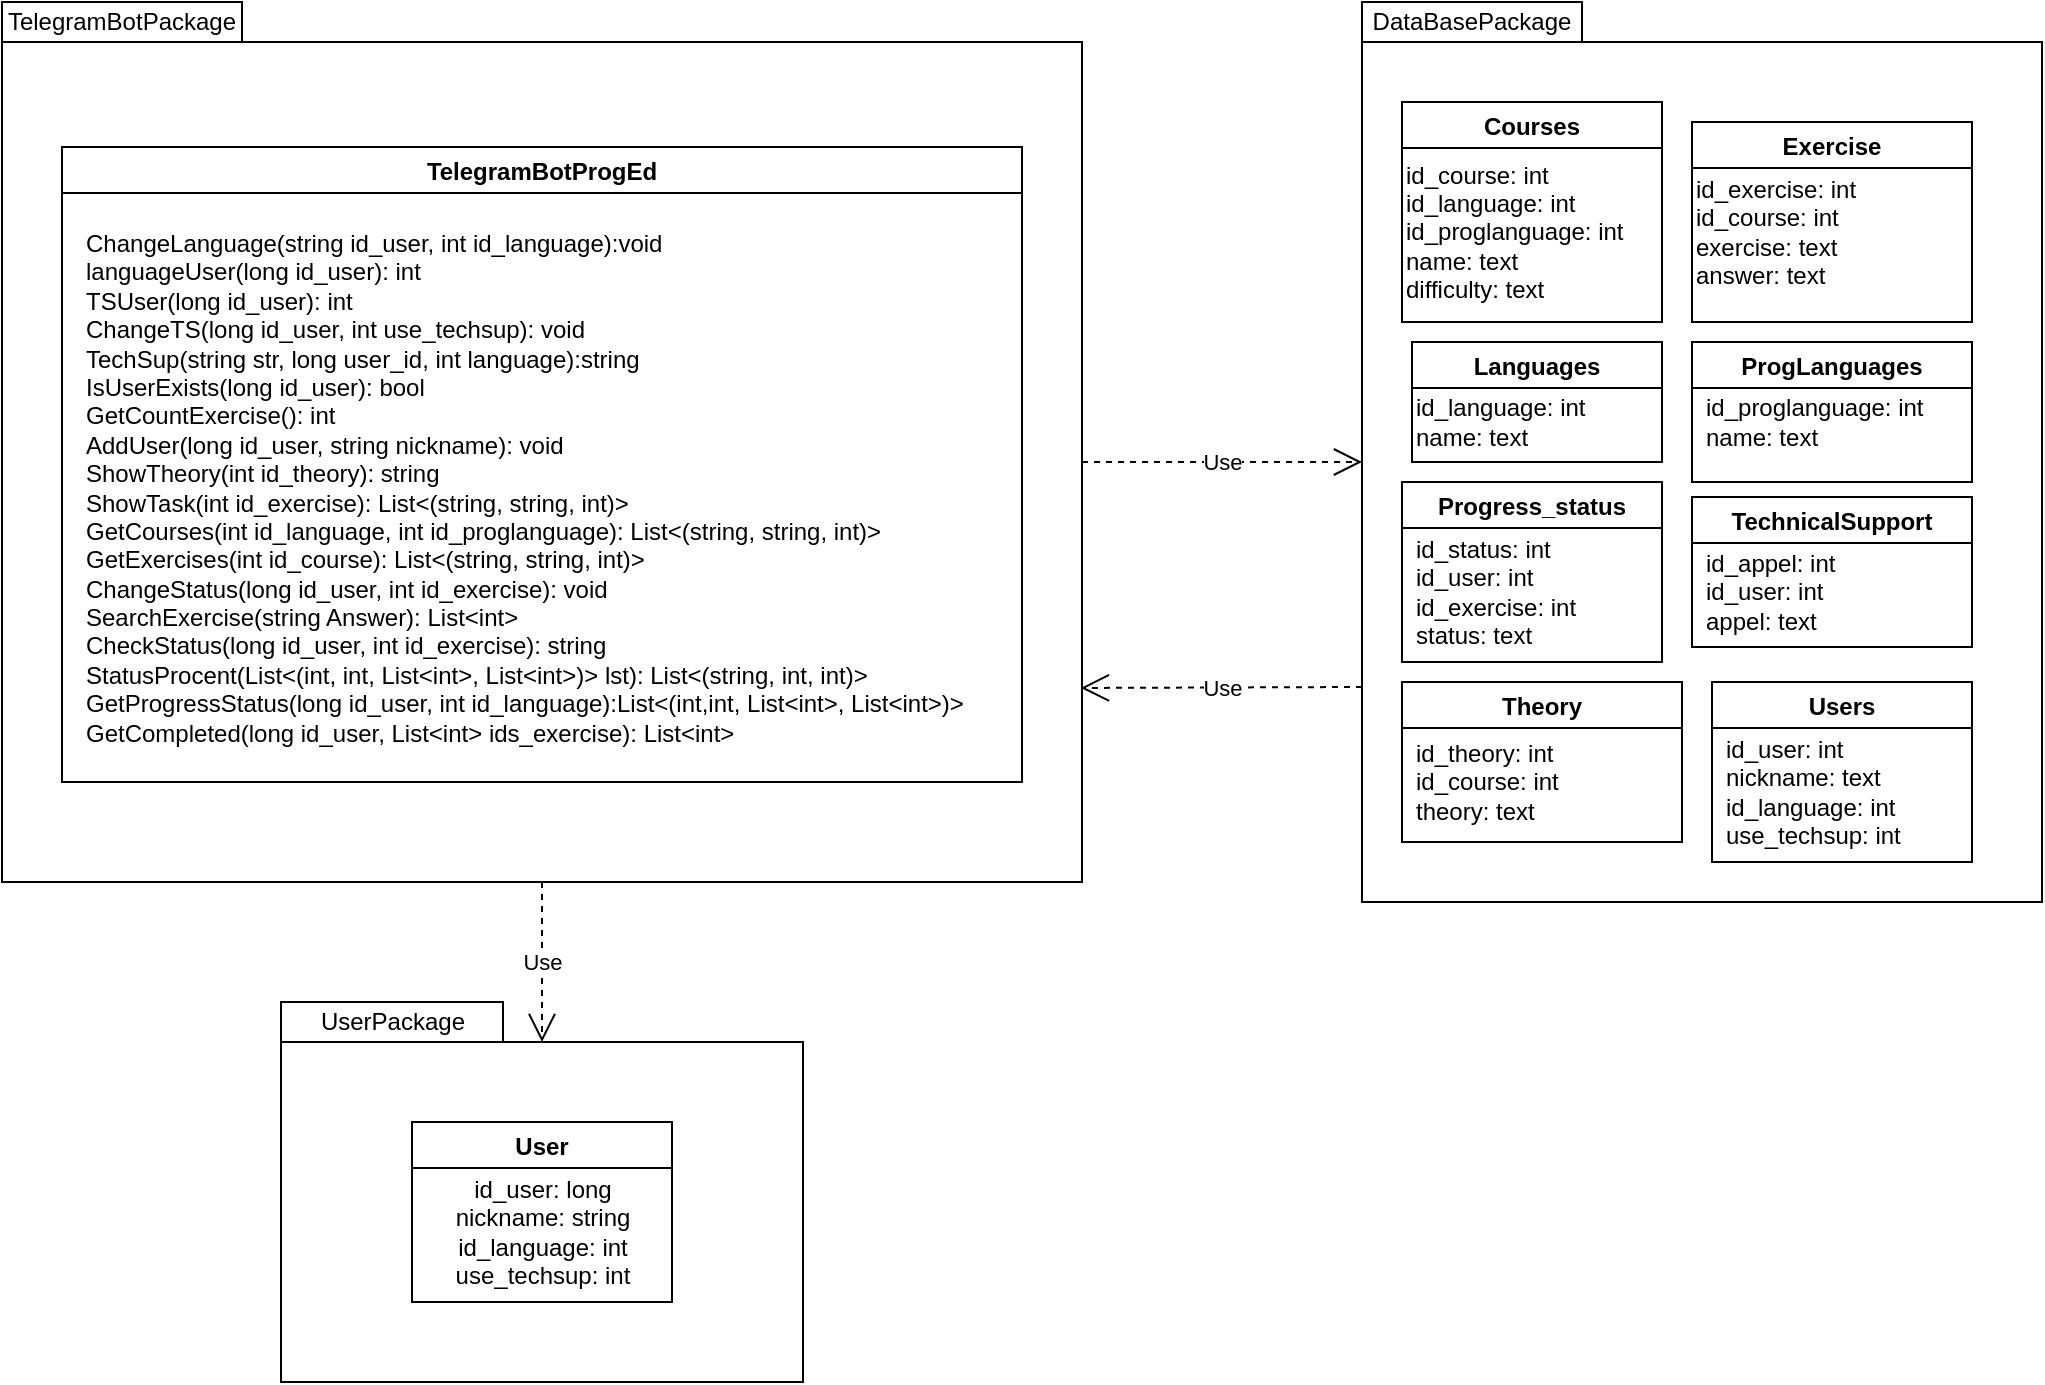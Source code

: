 <mxfile version="22.1.18" type="github">
  <diagram name="Страница — 1" id="qsabZyMixuR6BseSu_nm">
    <mxGraphModel dx="1945" dy="1031" grid="1" gridSize="10" guides="1" tooltips="1" connect="1" arrows="1" fold="1" page="1" pageScale="1" pageWidth="827" pageHeight="1169" math="0" shadow="0">
      <root>
        <mxCell id="0" />
        <mxCell id="1" parent="0" />
        <mxCell id="w7tnQ7XDSmEHpIKaVpb0-36" value="" style="rounded=0;whiteSpace=wrap;html=1;" vertex="1" parent="1">
          <mxGeometry x="960" y="100" width="340" height="430" as="geometry" />
        </mxCell>
        <mxCell id="w7tnQ7XDSmEHpIKaVpb0-1" value="" style="rounded=0;whiteSpace=wrap;html=1;" vertex="1" parent="1">
          <mxGeometry x="280" y="100" width="540" height="420" as="geometry" />
        </mxCell>
        <mxCell id="w7tnQ7XDSmEHpIKaVpb0-2" value="TelegramBotPackage" style="whiteSpace=wrap;html=1;" vertex="1" parent="1">
          <mxGeometry x="280" y="80" width="120" height="20" as="geometry" />
        </mxCell>
        <mxCell id="w7tnQ7XDSmEHpIKaVpb0-4" value="DataBasePackage" style="whiteSpace=wrap;html=1;" vertex="1" parent="1">
          <mxGeometry x="960" y="80" width="110" height="20" as="geometry" />
        </mxCell>
        <mxCell id="w7tnQ7XDSmEHpIKaVpb0-5" value="" style="rounded=0;whiteSpace=wrap;html=1;" vertex="1" parent="1">
          <mxGeometry x="419.5" y="600" width="261" height="170" as="geometry" />
        </mxCell>
        <mxCell id="w7tnQ7XDSmEHpIKaVpb0-6" value="UserPackage" style="whiteSpace=wrap;html=1;" vertex="1" parent="1">
          <mxGeometry x="419.5" y="580" width="111" height="20" as="geometry" />
        </mxCell>
        <mxCell id="w7tnQ7XDSmEHpIKaVpb0-14" value="Exercise" style="swimlane;" vertex="1" parent="1">
          <mxGeometry x="1125" y="140" width="140" height="100" as="geometry" />
        </mxCell>
        <mxCell id="w7tnQ7XDSmEHpIKaVpb0-15" value="id_exercise: int&lt;br&gt;id_course: int&lt;br&gt;exercise: text&lt;br&gt;answer: text" style="text;html=1;align=left;verticalAlign=middle;resizable=0;points=[];autosize=1;strokeColor=none;fillColor=none;" vertex="1" parent="w7tnQ7XDSmEHpIKaVpb0-14">
          <mxGeometry y="20" width="100" height="70" as="geometry" />
        </mxCell>
        <mxCell id="w7tnQ7XDSmEHpIKaVpb0-18" value="ProgLanguages" style="swimlane;" vertex="1" parent="w7tnQ7XDSmEHpIKaVpb0-14">
          <mxGeometry y="110" width="140" height="70" as="geometry" />
        </mxCell>
        <mxCell id="w7tnQ7XDSmEHpIKaVpb0-19" value="id_proglanguage: int&lt;br&gt;name: text" style="text;html=1;align=left;verticalAlign=middle;resizable=0;points=[];autosize=1;strokeColor=none;fillColor=none;" vertex="1" parent="w7tnQ7XDSmEHpIKaVpb0-18">
          <mxGeometry x="5" y="20" width="130" height="40" as="geometry" />
        </mxCell>
        <mxCell id="w7tnQ7XDSmEHpIKaVpb0-12" value="Courses" style="swimlane;" vertex="1" parent="w7tnQ7XDSmEHpIKaVpb0-18">
          <mxGeometry x="-145" y="-120" width="130" height="110" as="geometry">
            <mxRectangle x="500" y="360" width="90" height="30" as="alternateBounds" />
          </mxGeometry>
        </mxCell>
        <mxCell id="w7tnQ7XDSmEHpIKaVpb0-13" value="id_course: int&lt;br&gt;id_language: int&lt;br&gt;id_proglanguage: int&lt;br&gt;name: text&lt;br&gt;difficulty: text" style="text;html=1;align=left;verticalAlign=middle;resizable=0;points=[];autosize=1;strokeColor=none;fillColor=none;" vertex="1" parent="w7tnQ7XDSmEHpIKaVpb0-12">
          <mxGeometry y="20" width="130" height="90" as="geometry" />
        </mxCell>
        <mxCell id="w7tnQ7XDSmEHpIKaVpb0-16" value="Languages" style="swimlane;" vertex="1" parent="1">
          <mxGeometry x="985" y="250" width="125" height="60" as="geometry" />
        </mxCell>
        <mxCell id="w7tnQ7XDSmEHpIKaVpb0-17" value="id_language: int&lt;br&gt;name: text" style="text;html=1;align=left;verticalAlign=middle;resizable=0;points=[];autosize=1;strokeColor=none;fillColor=none;" vertex="1" parent="w7tnQ7XDSmEHpIKaVpb0-16">
          <mxGeometry y="20" width="110" height="40" as="geometry" />
        </mxCell>
        <mxCell id="w7tnQ7XDSmEHpIKaVpb0-20" value="Progress_status" style="swimlane;" vertex="1" parent="1">
          <mxGeometry x="980" y="320" width="130" height="90" as="geometry" />
        </mxCell>
        <mxCell id="w7tnQ7XDSmEHpIKaVpb0-21" value="id_status: int&lt;br&gt;id_user: int&lt;br&gt;id_exercise: int&lt;br&gt;status: text" style="text;html=1;align=left;verticalAlign=middle;resizable=0;points=[];autosize=1;strokeColor=none;fillColor=none;" vertex="1" parent="w7tnQ7XDSmEHpIKaVpb0-20">
          <mxGeometry x="5" y="20" width="100" height="70" as="geometry" />
        </mxCell>
        <mxCell id="w7tnQ7XDSmEHpIKaVpb0-22" value="TechnicalSupport" style="swimlane;" vertex="1" parent="1">
          <mxGeometry x="1125" y="327.5" width="140" height="75" as="geometry" />
        </mxCell>
        <mxCell id="w7tnQ7XDSmEHpIKaVpb0-23" value="id_appel: int&lt;br&gt;id_user: int&lt;br&gt;appel: text" style="text;html=1;align=left;verticalAlign=middle;resizable=0;points=[];autosize=1;strokeColor=none;fillColor=none;" vertex="1" parent="w7tnQ7XDSmEHpIKaVpb0-22">
          <mxGeometry x="5" y="17.5" width="90" height="60" as="geometry" />
        </mxCell>
        <mxCell id="w7tnQ7XDSmEHpIKaVpb0-24" value="Theory" style="swimlane;" vertex="1" parent="1">
          <mxGeometry x="980" y="420" width="140" height="80" as="geometry" />
        </mxCell>
        <mxCell id="w7tnQ7XDSmEHpIKaVpb0-25" value="id_theory: int&lt;br&gt;id_course: int&lt;br&gt;theory: text" style="text;html=1;align=left;verticalAlign=middle;resizable=0;points=[];autosize=1;strokeColor=none;fillColor=none;" vertex="1" parent="w7tnQ7XDSmEHpIKaVpb0-24">
          <mxGeometry x="5" y="20" width="90" height="60" as="geometry" />
        </mxCell>
        <mxCell id="w7tnQ7XDSmEHpIKaVpb0-26" value="Users" style="swimlane;" vertex="1" parent="1">
          <mxGeometry x="1135" y="420" width="130" height="90" as="geometry" />
        </mxCell>
        <mxCell id="w7tnQ7XDSmEHpIKaVpb0-27" value="id_user: int&lt;br&gt;nickname: text&lt;br&gt;id_language: int&lt;br&gt;use_techsup: int" style="text;html=1;align=left;verticalAlign=middle;resizable=0;points=[];autosize=1;strokeColor=none;fillColor=none;" vertex="1" parent="w7tnQ7XDSmEHpIKaVpb0-26">
          <mxGeometry x="5" y="20" width="110" height="70" as="geometry" />
        </mxCell>
        <mxCell id="w7tnQ7XDSmEHpIKaVpb0-32" value="User" style="swimlane;" vertex="1" parent="1">
          <mxGeometry x="485" y="640" width="130" height="90" as="geometry" />
        </mxCell>
        <mxCell id="w7tnQ7XDSmEHpIKaVpb0-33" value="id_user: long&lt;br&gt;nickname: string&lt;br&gt;id_language: int&lt;br&gt;use_techsup: int" style="text;html=1;align=center;verticalAlign=middle;resizable=0;points=[];autosize=1;strokeColor=none;fillColor=none;" vertex="1" parent="w7tnQ7XDSmEHpIKaVpb0-32">
          <mxGeometry x="10" y="20" width="110" height="70" as="geometry" />
        </mxCell>
        <mxCell id="w7tnQ7XDSmEHpIKaVpb0-34" value="TelegramBotProgEd" style="swimlane;" vertex="1" parent="1">
          <mxGeometry x="310" y="152.5" width="480" height="317.5" as="geometry" />
        </mxCell>
        <mxCell id="w7tnQ7XDSmEHpIKaVpb0-35" value="ChangeLanguage(string id_user, int id_language):void&lt;br&gt;languageUser(long id_user): int&lt;br&gt;TSUser(long id_user): int&lt;br&gt;ChangeTS(long id_user, int use_techsup): void&lt;br&gt;TechSup(string str, long user_id, int language):string&lt;br&gt;IsUserExists(long id_user): bool&lt;br&gt;GetCountExercise(): int&lt;br&gt;AddUser(long id_user, string nickname): void&lt;br&gt;ShowTheory(int id_theory): string&lt;br&gt;ShowTask(int id_exercise): List&amp;lt;(string, string, int)&amp;gt;&lt;br&gt;GetCourses(int id_language, int id_proglanguage): List&amp;lt;(string, string, int)&amp;gt;&lt;br&gt;GetExercises(int id_course): List&amp;lt;(string, string, int)&amp;gt;&lt;br&gt;ChangeStatus(long id_user, int id_exercise): void&lt;br&gt;SearchExercise(string Answer): List&amp;lt;int&amp;gt;&lt;br&gt;CheckStatus(long id_user, int id_exercise): string&lt;br&gt;StatusProcent(List&amp;lt;(int, int, List&amp;lt;int&amp;gt;, List&amp;lt;int&amp;gt;)&amp;gt; lst): List&amp;lt;(string, int, int)&amp;gt;&lt;br&gt;GetProgressStatus(long id_user, int id_language):List&amp;lt;(int,int, List&amp;lt;int&amp;gt;, List&amp;lt;int&amp;gt;)&amp;gt;&lt;br&gt;GetCompleted(long id_user, List&amp;lt;int&amp;gt; ids_exercise):&amp;nbsp;List&amp;lt;int&amp;gt;" style="text;html=1;align=left;verticalAlign=middle;resizable=0;points=[];autosize=1;strokeColor=none;fillColor=none;" vertex="1" parent="w7tnQ7XDSmEHpIKaVpb0-34">
          <mxGeometry x="10" y="35" width="460" height="270" as="geometry" />
        </mxCell>
        <mxCell id="w7tnQ7XDSmEHpIKaVpb0-37" value="Use" style="endArrow=open;endSize=12;dashed=1;html=1;rounded=0;exitX=0.5;exitY=1;exitDx=0;exitDy=0;entryX=0.5;entryY=0;entryDx=0;entryDy=0;" edge="1" parent="1" source="w7tnQ7XDSmEHpIKaVpb0-1" target="w7tnQ7XDSmEHpIKaVpb0-5">
          <mxGeometry width="160" relative="1" as="geometry">
            <mxPoint x="710" y="560" as="sourcePoint" />
            <mxPoint x="870" y="560" as="targetPoint" />
          </mxGeometry>
        </mxCell>
        <mxCell id="w7tnQ7XDSmEHpIKaVpb0-38" value="Use" style="endArrow=open;endSize=12;dashed=1;html=1;rounded=0;exitX=1;exitY=0.5;exitDx=0;exitDy=0;align=center;" edge="1" parent="1" source="w7tnQ7XDSmEHpIKaVpb0-1">
          <mxGeometry width="160" relative="1" as="geometry">
            <mxPoint x="830" y="630" as="sourcePoint" />
            <mxPoint x="960" y="310" as="targetPoint" />
          </mxGeometry>
        </mxCell>
        <mxCell id="w7tnQ7XDSmEHpIKaVpb0-39" value="Use" style="endArrow=open;endSize=12;dashed=1;html=1;rounded=0;exitX=0;exitY=0.75;exitDx=0;exitDy=0;entryX=0.999;entryY=0.769;entryDx=0;entryDy=0;entryPerimeter=0;" edge="1" parent="1" source="w7tnQ7XDSmEHpIKaVpb0-36" target="w7tnQ7XDSmEHpIKaVpb0-1">
          <mxGeometry width="160" relative="1" as="geometry">
            <mxPoint x="860" y="640" as="sourcePoint" />
            <mxPoint x="1020" y="640" as="targetPoint" />
          </mxGeometry>
        </mxCell>
      </root>
    </mxGraphModel>
  </diagram>
</mxfile>
